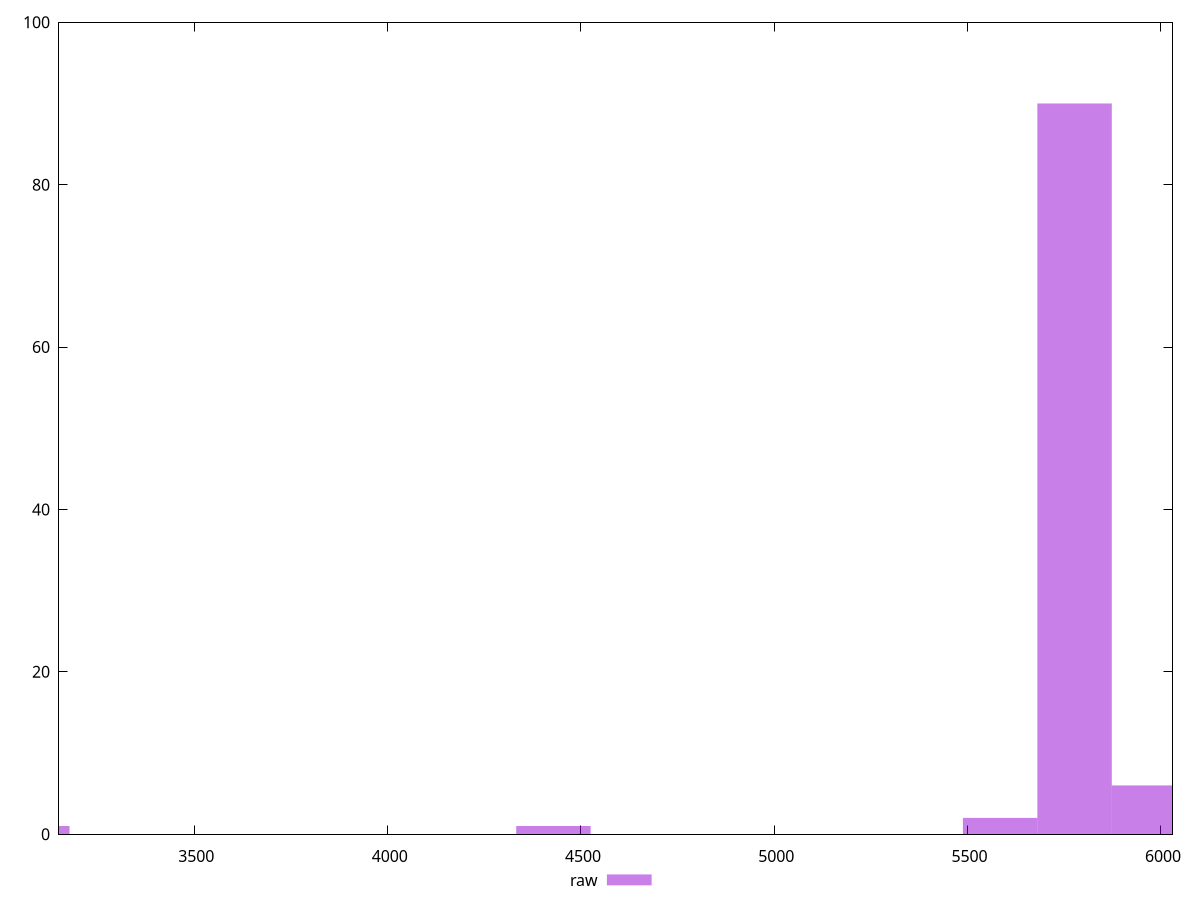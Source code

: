 reset

$raw <<EOF
4428.831336755253 1
5776.736526202503 90
5969.294410409254 6
5584.178641995753 2
3080.926147308002 1
EOF

set key outside below
set boxwidth 192.55788420675012
set xrange [3150:6030]
set yrange [0:100]
set style fill transparent solid 0.5 noborder
set terminal svg size 640, 490 enhanced background rgb 'white'
set output "report_00007_2020-12-11T15:55:29.892Z/uses-text-compression/samples/pages/raw/histogram.svg"

plot $raw title "raw" with boxes

reset
